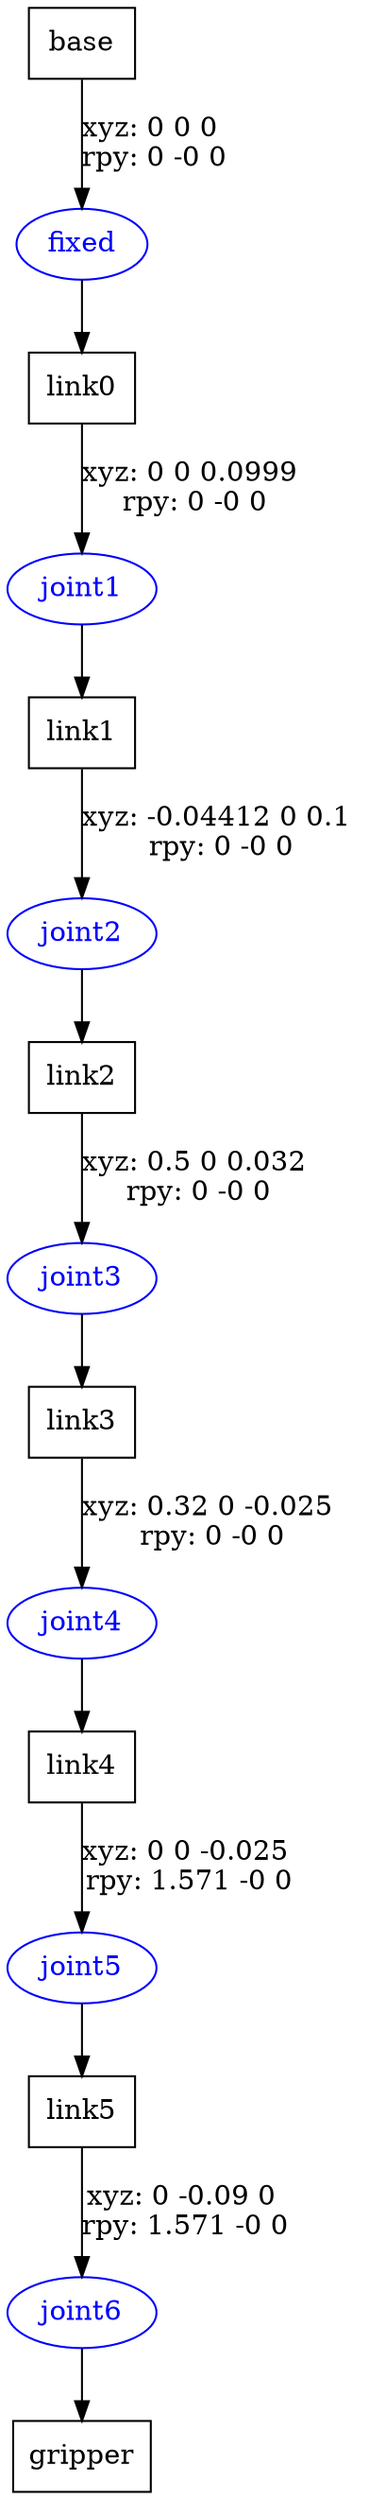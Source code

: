 digraph G {
node [shape=box];
"base" [label="base"];
"link0" [label="link0"];
"link1" [label="link1"];
"link2" [label="link2"];
"link3" [label="link3"];
"link4" [label="link4"];
"link5" [label="link5"];
"gripper" [label="gripper"];
node [shape=ellipse, color=blue, fontcolor=blue];
"base" -> "fixed" [label="xyz: 0 0 0 \nrpy: 0 -0 0"]
"fixed" -> "link0"
"link0" -> "joint1" [label="xyz: 0 0 0.0999 \nrpy: 0 -0 0"]
"joint1" -> "link1"
"link1" -> "joint2" [label="xyz: -0.04412 0 0.1 \nrpy: 0 -0 0"]
"joint2" -> "link2"
"link2" -> "joint3" [label="xyz: 0.5 0 0.032 \nrpy: 0 -0 0"]
"joint3" -> "link3"
"link3" -> "joint4" [label="xyz: 0.32 0 -0.025 \nrpy: 0 -0 0"]
"joint4" -> "link4"
"link4" -> "joint5" [label="xyz: 0 0 -0.025 \nrpy: 1.571 -0 0"]
"joint5" -> "link5"
"link5" -> "joint6" [label="xyz: 0 -0.09 0 \nrpy: 1.571 -0 0"]
"joint6" -> "gripper"
}
